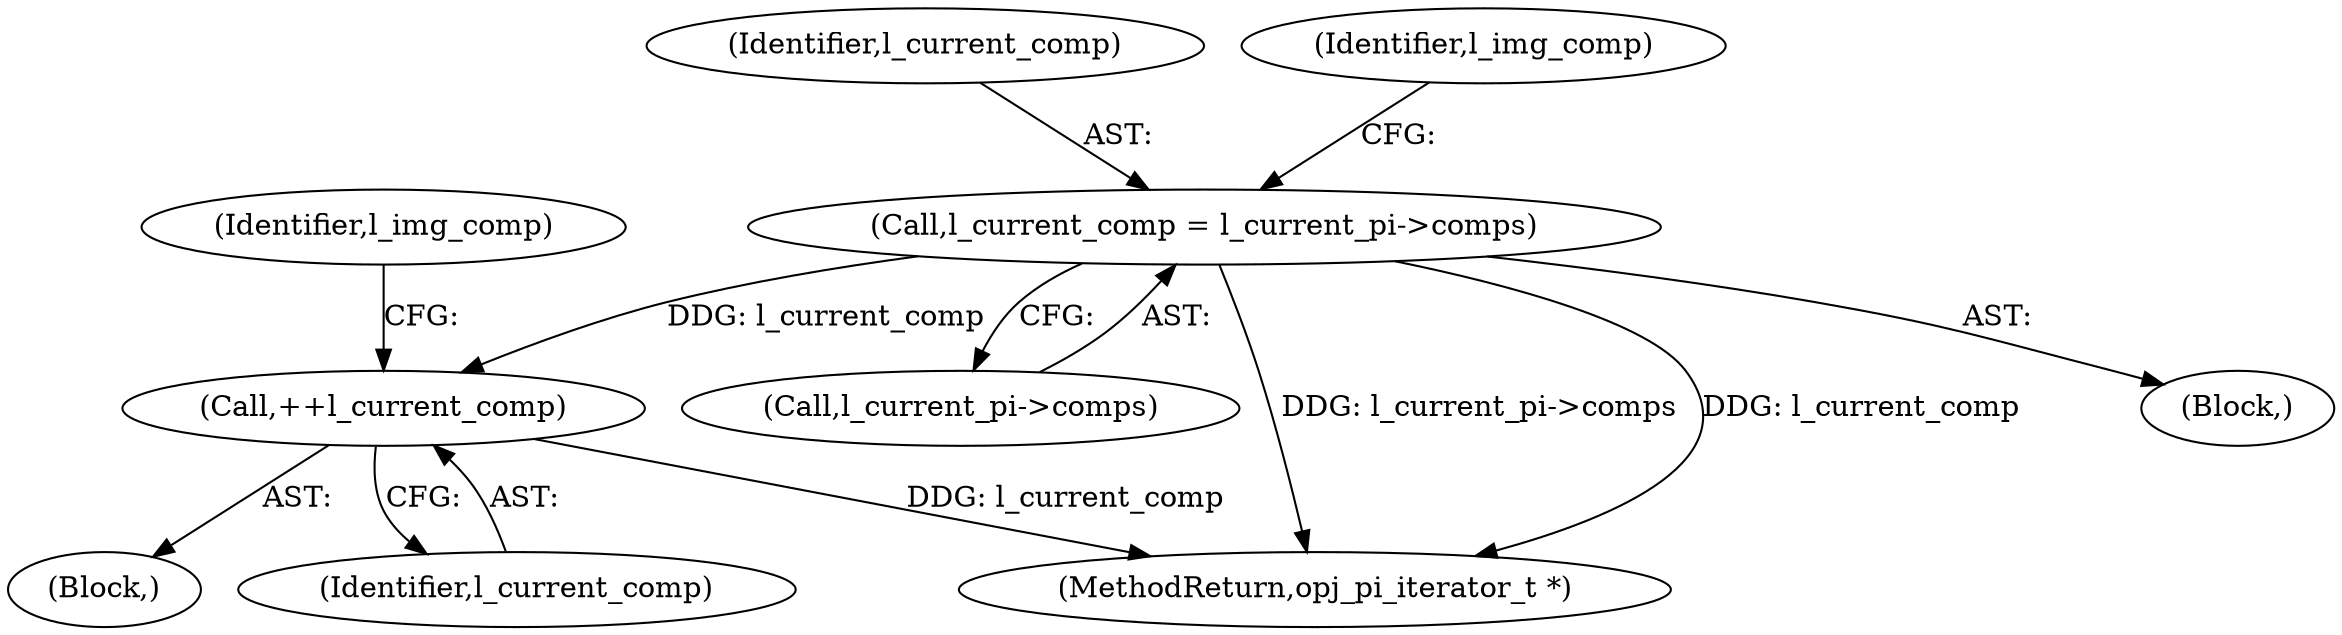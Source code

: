 digraph "0_openjpeg_ef01f18dfc6780b776d0674ed3e7415c6ef54d24@pointer" {
"1000381" [label="(Call,l_current_comp = l_current_pi->comps)"];
"1000515" [label="(Call,++l_current_comp)"];
"1000515" [label="(Call,++l_current_comp)"];
"1000447" [label="(Block,)"];
"1000383" [label="(Call,l_current_pi->comps)"];
"1000713" [label="(MethodReturn,opj_pi_iterator_t *)"];
"1000382" [label="(Identifier,l_current_comp)"];
"1000516" [label="(Identifier,l_current_comp)"];
"1000518" [label="(Identifier,l_img_comp)"];
"1000381" [label="(Call,l_current_comp = l_current_pi->comps)"];
"1000387" [label="(Identifier,l_img_comp)"];
"1000127" [label="(Block,)"];
"1000381" -> "1000127"  [label="AST: "];
"1000381" -> "1000383"  [label="CFG: "];
"1000382" -> "1000381"  [label="AST: "];
"1000383" -> "1000381"  [label="AST: "];
"1000387" -> "1000381"  [label="CFG: "];
"1000381" -> "1000713"  [label="DDG: l_current_pi->comps"];
"1000381" -> "1000713"  [label="DDG: l_current_comp"];
"1000381" -> "1000515"  [label="DDG: l_current_comp"];
"1000515" -> "1000447"  [label="AST: "];
"1000515" -> "1000516"  [label="CFG: "];
"1000516" -> "1000515"  [label="AST: "];
"1000518" -> "1000515"  [label="CFG: "];
"1000515" -> "1000713"  [label="DDG: l_current_comp"];
}
